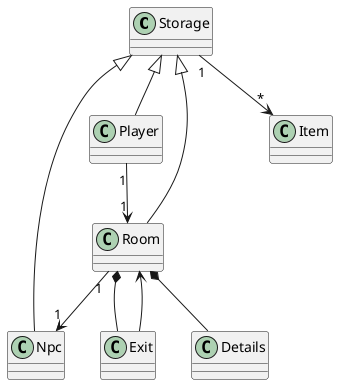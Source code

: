 @startuml


Storage <|-- Player
Storage <|-- Room
Storage <|-- Npc
Storage "1" --> "*" Item

Room "1" --> "1" Npc
Room *-- Exit
Exit --> Room
Room *-- Details

Player "1" --> "1" Room





@enduml
